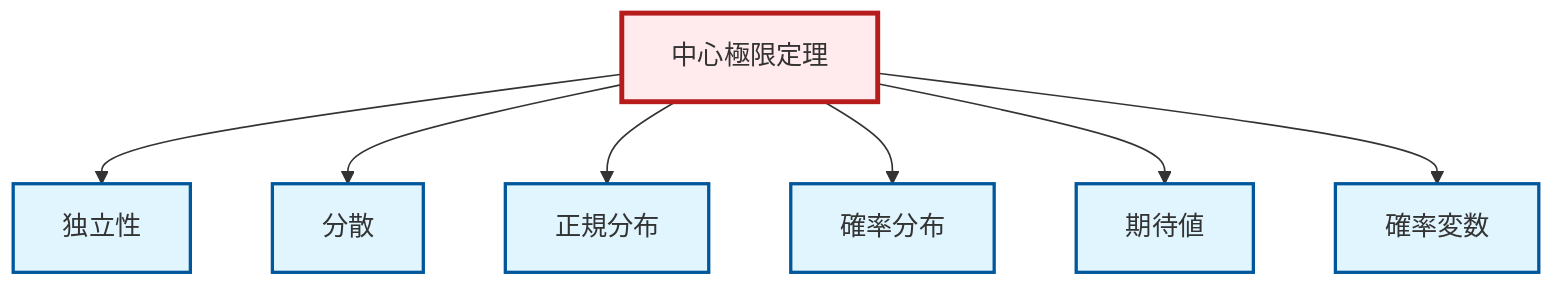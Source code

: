 graph TD
    classDef definition fill:#e1f5fe,stroke:#01579b,stroke-width:2px
    classDef theorem fill:#f3e5f5,stroke:#4a148c,stroke-width:2px
    classDef axiom fill:#fff3e0,stroke:#e65100,stroke-width:2px
    classDef example fill:#e8f5e9,stroke:#1b5e20,stroke-width:2px
    classDef current fill:#ffebee,stroke:#b71c1c,stroke-width:3px
    thm-central-limit["中心極限定理"]:::theorem
    def-independence["独立性"]:::definition
    def-normal-distribution["正規分布"]:::definition
    def-variance["分散"]:::definition
    def-random-variable["確率変数"]:::definition
    def-expectation["期待値"]:::definition
    def-probability-distribution["確率分布"]:::definition
    thm-central-limit --> def-independence
    thm-central-limit --> def-variance
    thm-central-limit --> def-normal-distribution
    thm-central-limit --> def-probability-distribution
    thm-central-limit --> def-expectation
    thm-central-limit --> def-random-variable
    class thm-central-limit current
